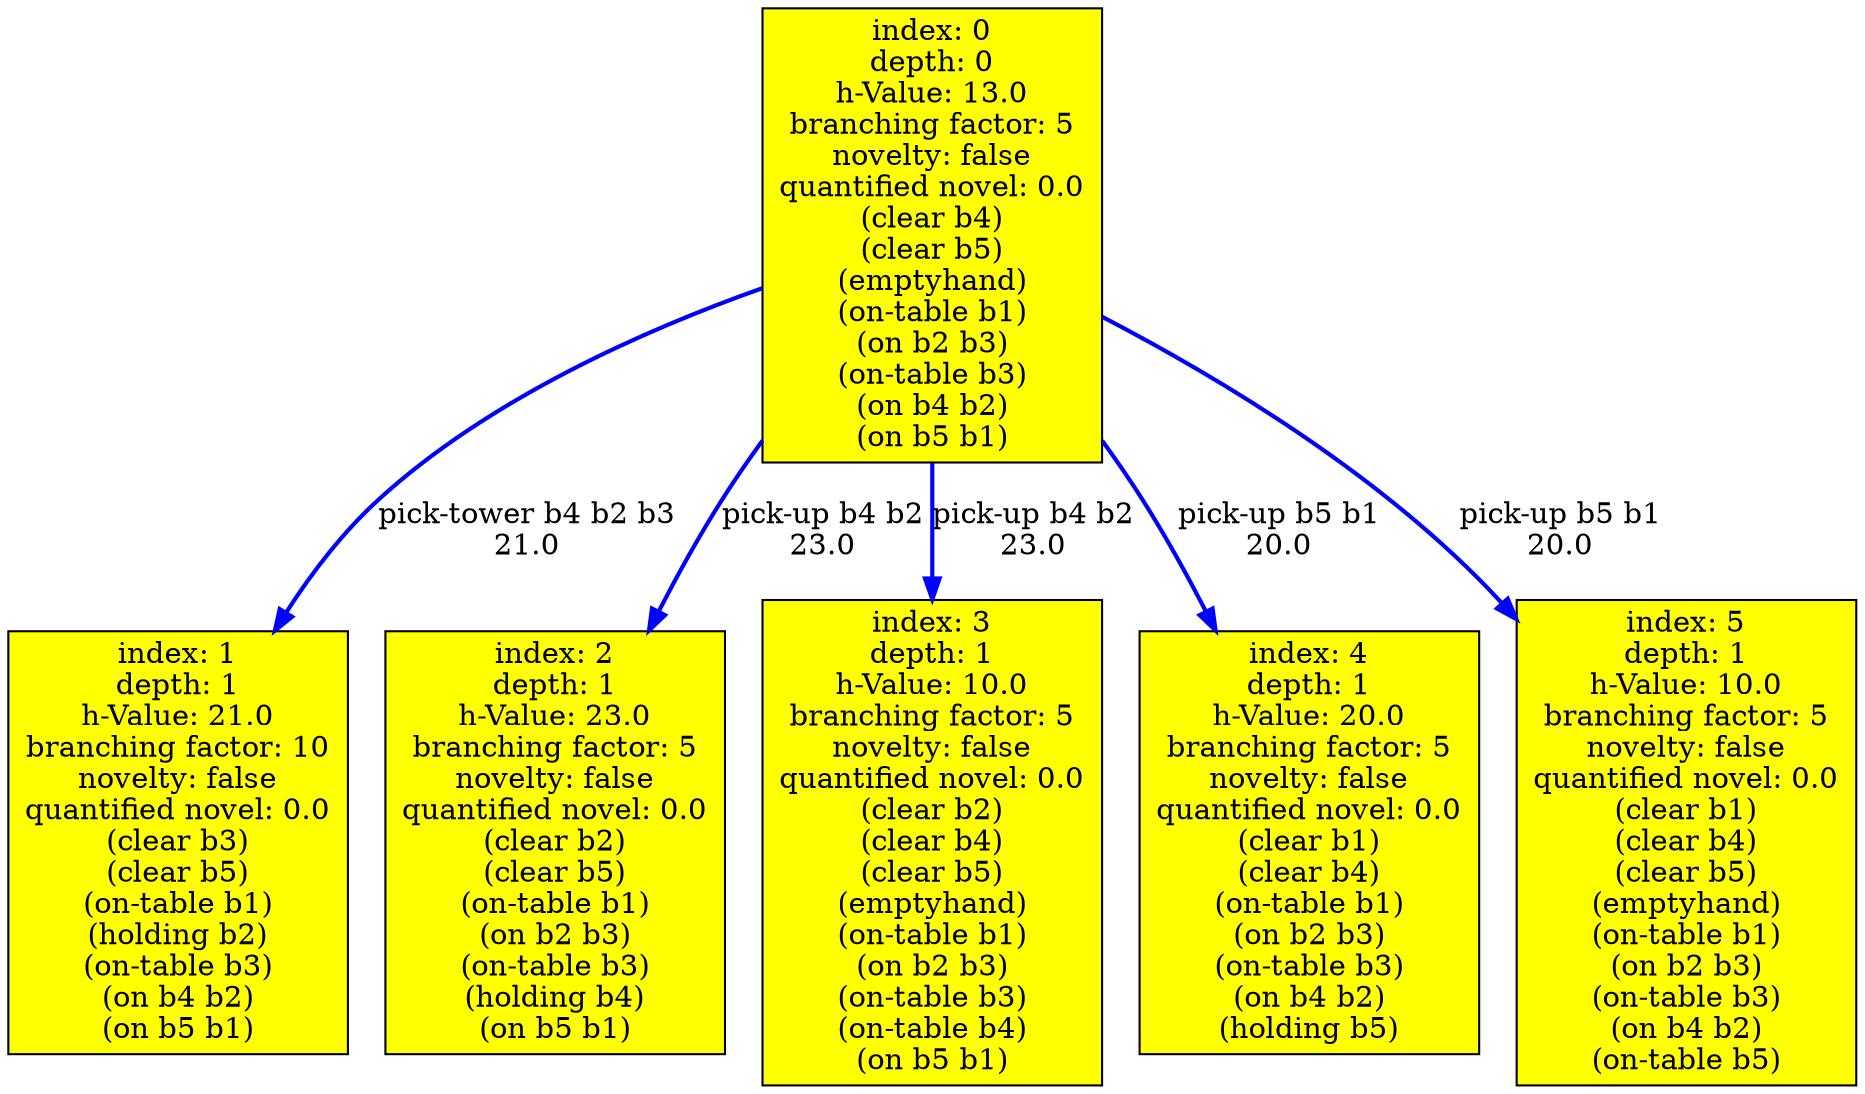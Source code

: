 digraph {
0 [ peripheries="1", shape="rectangle", style="filled", fillcolor="yellow", label="index: 0\ndepth: 0\nh-Value: 13.0\nbranching factor: 5\nnovelty: false\nquantified novel: 0.0\n(clear b4)\n(clear b5)\n(emptyhand)\n(on-table b1)\n(on b2 b3)\n(on-table b3)\n(on b4 b2)\n(on b5 b1)" ]
1 [ peripheries="1", shape="rectangle", style="filled", fillcolor="yellow", label="index: 1\ndepth: 1\nh-Value: 21.0\nbranching factor: 10\nnovelty: false\nquantified novel: 0.0\n(clear b3)\n(clear b5)\n(on-table b1)\n(holding b2)\n(on-table b3)\n(on b4 b2)\n(on b5 b1)" ]
2 [ peripheries="1", shape="rectangle", style="filled", fillcolor="yellow", label="index: 2\ndepth: 1\nh-Value: 23.0\nbranching factor: 5\nnovelty: false\nquantified novel: 0.0\n(clear b2)\n(clear b5)\n(on-table b1)\n(on b2 b3)\n(on-table b3)\n(holding b4)\n(on b5 b1)" ]
3 [ peripheries="1", shape="rectangle", style="filled", fillcolor="yellow", label="index: 3\ndepth: 1\nh-Value: 10.0\nbranching factor: 5\nnovelty: false\nquantified novel: 0.0\n(clear b2)\n(clear b4)\n(clear b5)\n(emptyhand)\n(on-table b1)\n(on b2 b3)\n(on-table b3)\n(on-table b4)\n(on b5 b1)" ]
4 [ peripheries="1", shape="rectangle", style="filled", fillcolor="yellow", label="index: 4\ndepth: 1\nh-Value: 20.0\nbranching factor: 5\nnovelty: false\nquantified novel: 0.0\n(clear b1)\n(clear b4)\n(on-table b1)\n(on b2 b3)\n(on-table b3)\n(on b4 b2)\n(holding b5)" ]
5 [ peripheries="1", shape="rectangle", style="filled", fillcolor="yellow", label="index: 5\ndepth: 1\nh-Value: 10.0\nbranching factor: 5\nnovelty: false\nquantified novel: 0.0\n(clear b1)\n(clear b4)\n(clear b5)\n(emptyhand)\n(on-table b1)\n(on b2 b3)\n(on-table b3)\n(on b4 b2)\n(on-table b5)" ]
0 -> 1 [ label="pick-tower b4 b2 b3\n21.0\n", style="bold", color="blue"  ]
0 -> 2 [ label="pick-up b4 b2\n23.0\n", style="bold", color="blue"  ]
0 -> 3 [ label="pick-up b4 b2\n23.0\n", style="bold", color="blue"  ]
0 -> 4 [ label="pick-up b5 b1\n20.0\n", style="bold", color="blue"  ]
0 -> 5 [ label="pick-up b5 b1\n20.0\n", style="bold", color="blue"  ]
}
